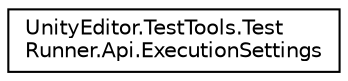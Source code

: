 digraph "Graphical Class Hierarchy"
{
 // LATEX_PDF_SIZE
  edge [fontname="Helvetica",fontsize="10",labelfontname="Helvetica",labelfontsize="10"];
  node [fontname="Helvetica",fontsize="10",shape=record];
  rankdir="LR";
  Node0 [label="UnityEditor.TestTools.Test\lRunner.Api.ExecutionSettings",height=0.2,width=0.4,color="black", fillcolor="white", style="filled",URL="$class_unity_editor_1_1_test_tools_1_1_test_runner_1_1_api_1_1_execution_settings.html",tooltip=" "];
}
